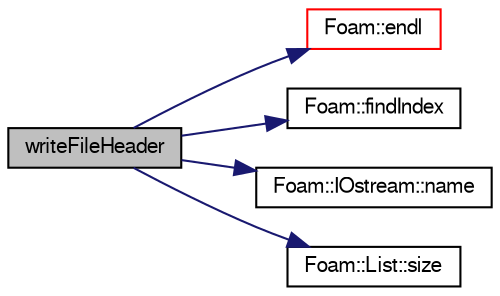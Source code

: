 digraph "writeFileHeader"
{
  bgcolor="transparent";
  edge [fontname="FreeSans",fontsize="10",labelfontname="FreeSans",labelfontsize="10"];
  node [fontname="FreeSans",fontsize="10",shape=record];
  rankdir="LR";
  Node5 [label="writeFileHeader",height=0.2,width=0.4,color="black", fillcolor="grey75", style="filled", fontcolor="black"];
  Node5 -> Node6 [color="midnightblue",fontsize="10",style="solid",fontname="FreeSans"];
  Node6 [label="Foam::endl",height=0.2,width=0.4,color="red",URL="$a21124.html#a2db8fe02a0d3909e9351bb4275b23ce4",tooltip="Add newline and flush stream. "];
  Node5 -> Node8 [color="midnightblue",fontsize="10",style="solid",fontname="FreeSans"];
  Node8 [label="Foam::findIndex",height=0.2,width=0.4,color="black",URL="$a21124.html#ac16695f83f370df159eed19f92d095fb",tooltip="Find first occurence of given element and return index,. "];
  Node5 -> Node9 [color="midnightblue",fontsize="10",style="solid",fontname="FreeSans"];
  Node9 [label="Foam::IOstream::name",height=0.2,width=0.4,color="black",URL="$a26226.html#a41b2d01e5fd6e1bc71a895d8b8a86308",tooltip="Return the name of the stream. "];
  Node5 -> Node10 [color="midnightblue",fontsize="10",style="solid",fontname="FreeSans"];
  Node10 [label="Foam::List::size",height=0.2,width=0.4,color="black",URL="$a25694.html#a8a5f6fa29bd4b500caf186f60245b384",tooltip="Override size to be inconsistent with allocated storage. "];
}

